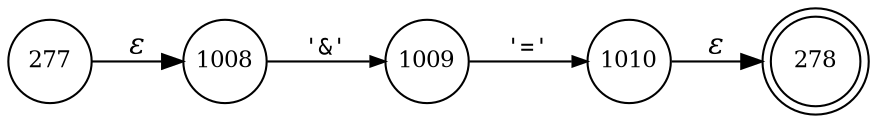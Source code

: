 digraph ATN {
rankdir=LR;
s278[fontsize=11, label="278", shape=doublecircle, fixedsize=true, width=.6];
s1008[fontsize=11,label="1008", shape=circle, fixedsize=true, width=.55, peripheries=1];
s1009[fontsize=11,label="1009", shape=circle, fixedsize=true, width=.55, peripheries=1];
s1010[fontsize=11,label="1010", shape=circle, fixedsize=true, width=.55, peripheries=1];
s277[fontsize=11,label="277", shape=circle, fixedsize=true, width=.55, peripheries=1];
s277 -> s1008 [fontname="Times-Italic", label="&epsilon;"];
s1008 -> s1009 [fontsize=11, fontname="Courier", arrowsize=.7, label = "'&'", arrowhead = normal];
s1009 -> s1010 [fontsize=11, fontname="Courier", arrowsize=.7, label = "'='", arrowhead = normal];
s1010 -> s278 [fontname="Times-Italic", label="&epsilon;"];
}